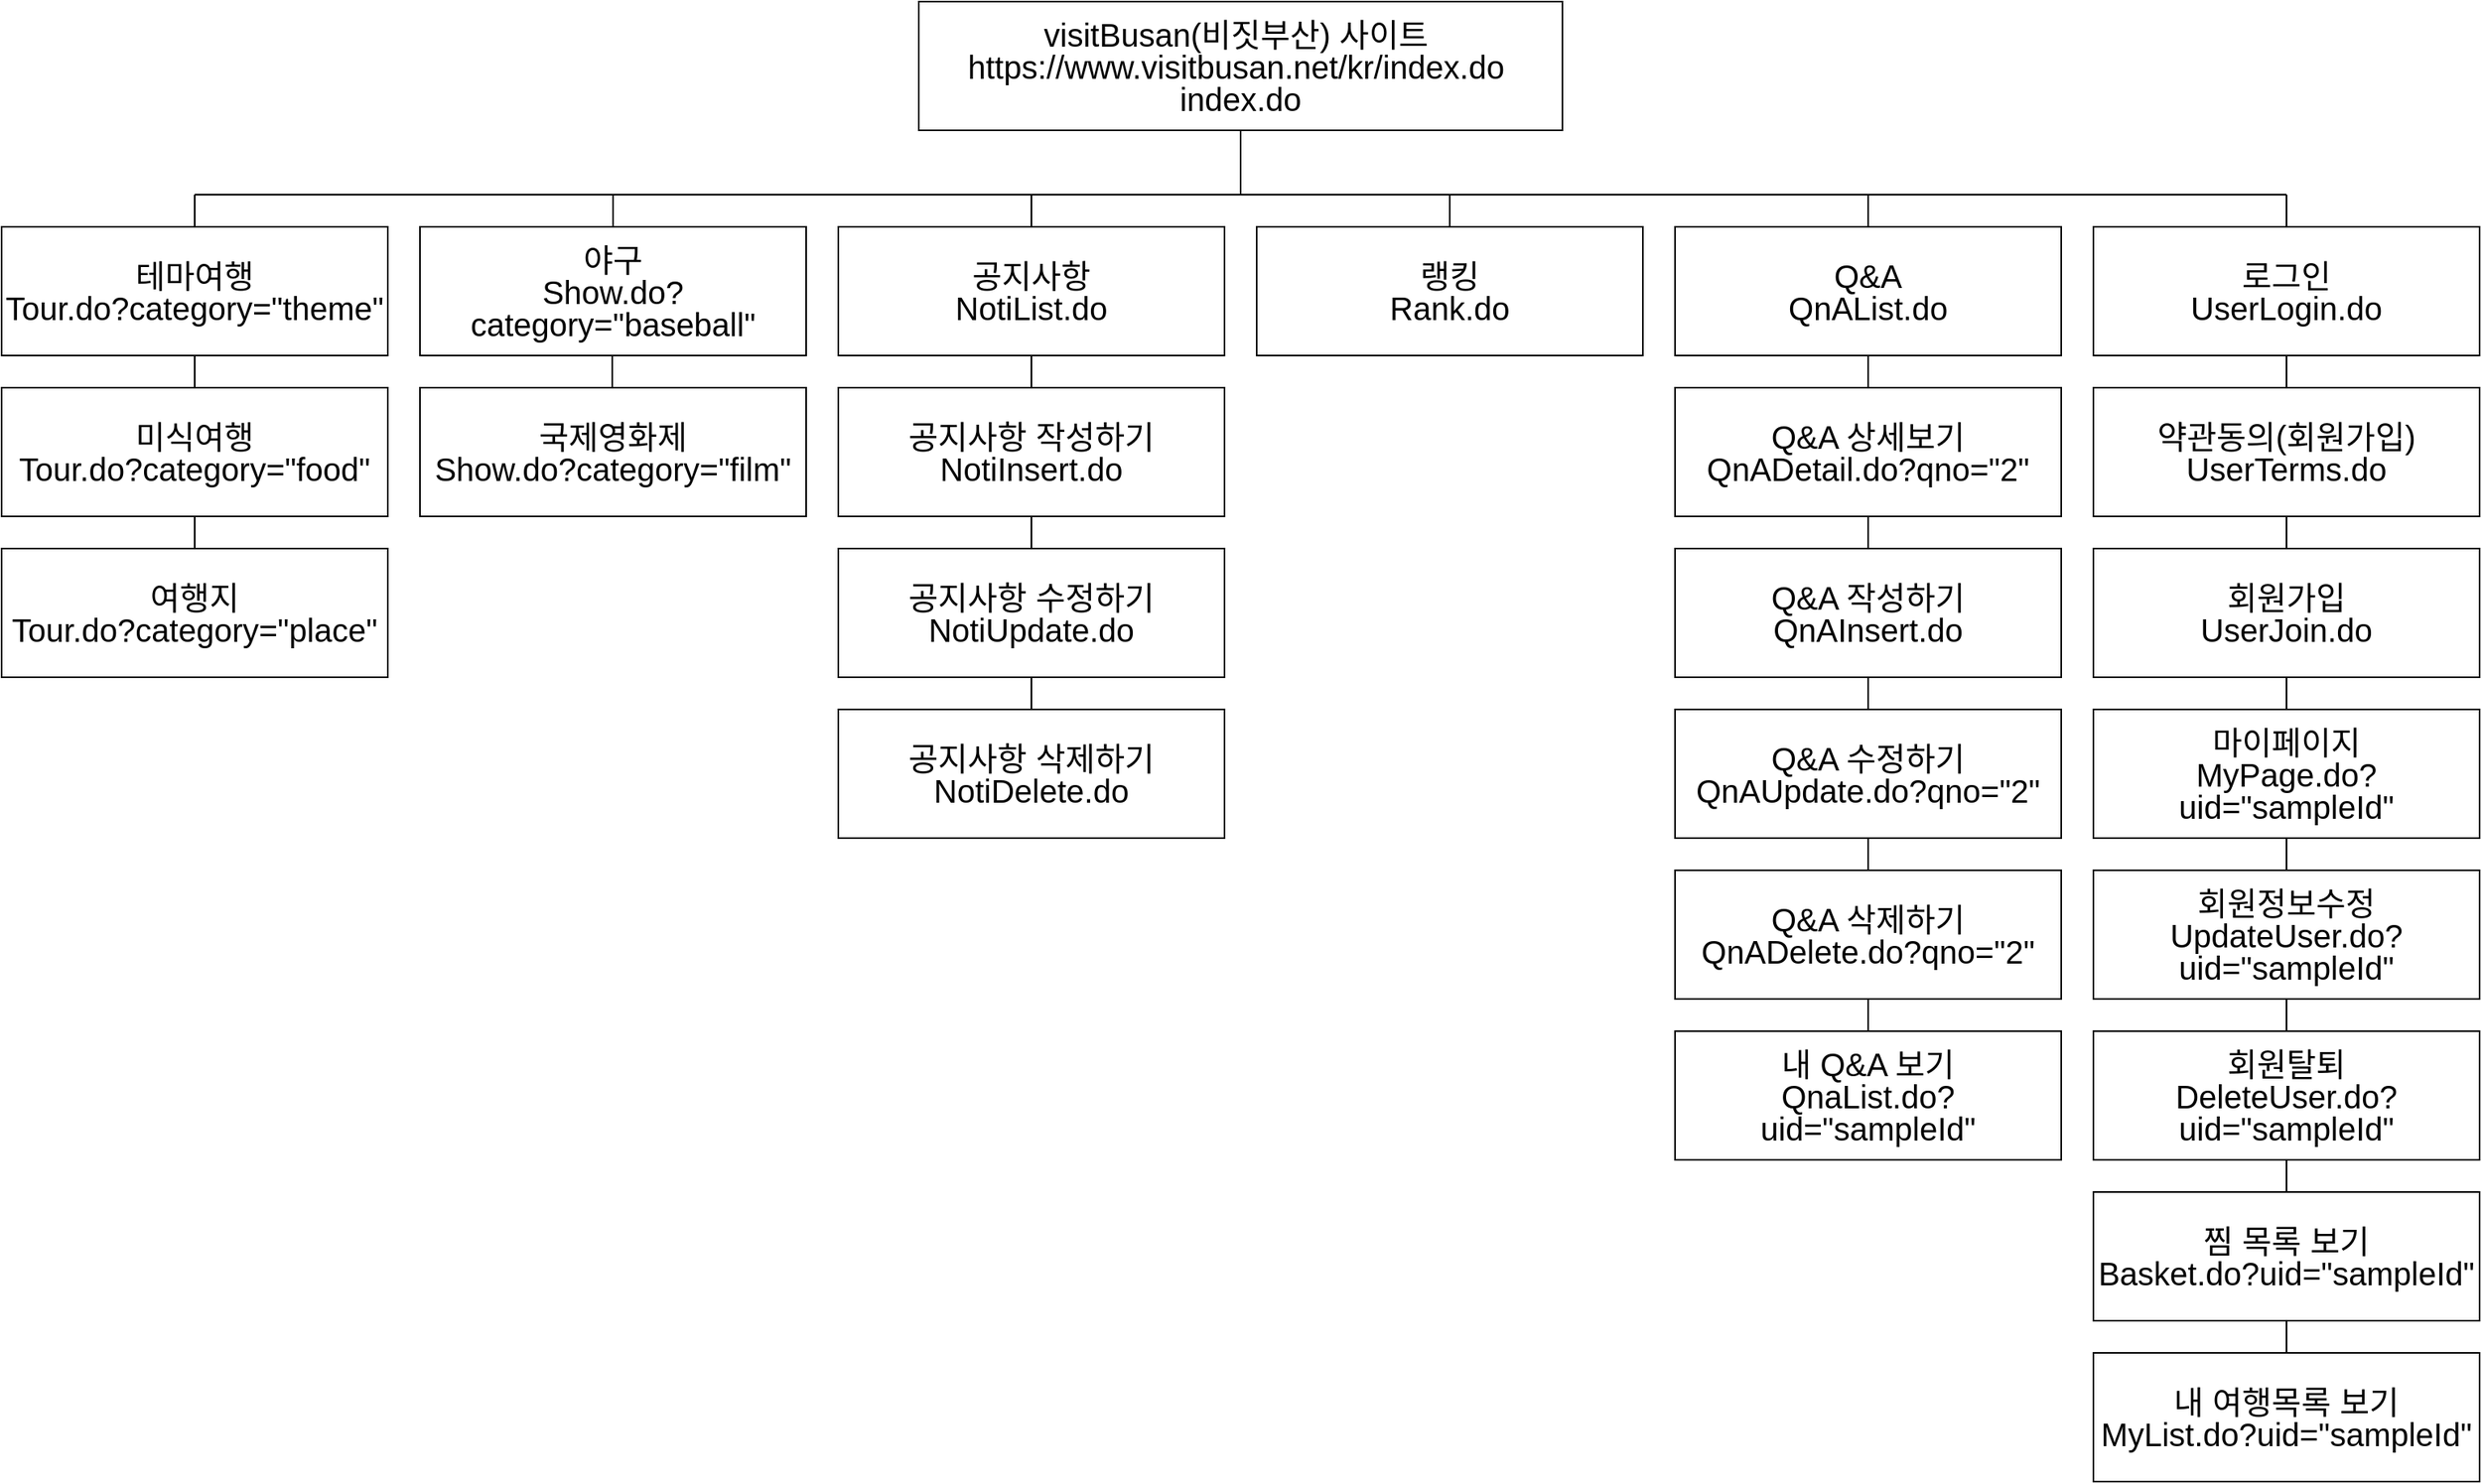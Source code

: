 <mxfile version="21.2.2" type="device">
  <diagram name="페이지-1" id="ILwJe-R39LQmXGecDIhm">
    <mxGraphModel dx="2987" dy="1965" grid="1" gridSize="10" guides="1" tooltips="1" connect="1" arrows="1" fold="1" page="1" pageScale="1" pageWidth="827" pageHeight="1169" math="0" shadow="0">
      <root>
        <mxCell id="0" />
        <mxCell id="1" parent="0" />
        <mxCell id="vG6tSXVW1lOoziyycAbv-1" value="&lt;p style=&quot;margin: 0px; line-height: 100%; font-size: 20px;&quot; align=&quot;center&quot;&gt;visitBusan(비짓부산) 사이트&amp;nbsp;&lt;/p&gt;&lt;p style=&quot;margin: 0px; line-height: 100%; font-size: 20px;&quot; align=&quot;center&quot;&gt;https://www.visitbusan.net/kr/index.do&amp;nbsp;&lt;/p&gt;&lt;p style=&quot;margin: 0px; line-height: 100%; font-size: 20px;&quot; align=&quot;center&quot;&gt;index.do&lt;br style=&quot;font-size: 20px;&quot;&gt;&lt;/p&gt;" style="rounded=0;whiteSpace=wrap;html=1;fontSize=20;" vertex="1" parent="1">
          <mxGeometry x="-620" y="40" width="400" height="80" as="geometry" />
        </mxCell>
        <mxCell id="vG6tSXVW1lOoziyycAbv-3" value="" style="endArrow=none;html=1;rounded=0;entryX=0.5;entryY=1;entryDx=0;entryDy=0;" edge="1" parent="1" target="vG6tSXVW1lOoziyycAbv-1">
          <mxGeometry width="50" height="50" relative="1" as="geometry">
            <mxPoint x="-420" y="160" as="sourcePoint" />
            <mxPoint x="-320" y="190" as="targetPoint" />
          </mxGeometry>
        </mxCell>
        <mxCell id="vG6tSXVW1lOoziyycAbv-4" value="" style="endArrow=none;html=1;rounded=0;" edge="1" parent="1">
          <mxGeometry width="50" height="50" relative="1" as="geometry">
            <mxPoint x="-1070" y="160" as="sourcePoint" />
            <mxPoint x="230" y="160" as="targetPoint" />
          </mxGeometry>
        </mxCell>
        <mxCell id="vG6tSXVW1lOoziyycAbv-5" value="" style="endArrow=none;html=1;rounded=0;" edge="1" parent="1">
          <mxGeometry width="50" height="50" relative="1" as="geometry">
            <mxPoint x="-1070" y="180" as="sourcePoint" />
            <mxPoint x="-1070" y="160" as="targetPoint" />
          </mxGeometry>
        </mxCell>
        <mxCell id="vG6tSXVW1lOoziyycAbv-7" value="" style="endArrow=none;html=1;rounded=0;entryX=0.5;entryY=1;entryDx=0;entryDy=0;exitX=0.5;exitY=0;exitDx=0;exitDy=0;" edge="1" parent="1" source="vG6tSXVW1lOoziyycAbv-10" target="vG6tSXVW1lOoziyycAbv-9">
          <mxGeometry width="50" height="50" relative="1" as="geometry">
            <mxPoint x="-1050" y="90" as="sourcePoint" />
            <mxPoint x="-1050" y="70" as="targetPoint" />
          </mxGeometry>
        </mxCell>
        <mxCell id="vG6tSXVW1lOoziyycAbv-9" value="&lt;p style=&quot;margin: 0px; line-height: 100%; font-size: 20px;&quot; align=&quot;center&quot;&gt;테마여행&lt;/p&gt;&lt;p style=&quot;margin: 0px; line-height: 100%;&quot; align=&quot;center&quot;&gt;Tour.do?category=&quot;theme&quot;&lt;br&gt;&lt;/p&gt;" style="rounded=0;whiteSpace=wrap;html=1;fontSize=20;" vertex="1" parent="1">
          <mxGeometry x="-1190" y="180" width="240" height="80" as="geometry" />
        </mxCell>
        <mxCell id="vG6tSXVW1lOoziyycAbv-10" value="&lt;p style=&quot;margin: 0px; line-height: 100%; font-size: 20px;&quot; align=&quot;center&quot;&gt;미식여행&lt;/p&gt;&lt;p style=&quot;margin: 0px; line-height: 100%;&quot; align=&quot;center&quot;&gt;Tour.do?category=&quot;food&quot;&lt;br&gt;&lt;/p&gt;" style="rounded=0;whiteSpace=wrap;html=1;fontSize=20;" vertex="1" parent="1">
          <mxGeometry x="-1190" y="280" width="240" height="80" as="geometry" />
        </mxCell>
        <mxCell id="vG6tSXVW1lOoziyycAbv-11" value="&lt;p style=&quot;margin: 0px; line-height: 100%; font-size: 20px;&quot; align=&quot;center&quot;&gt;여행지&lt;/p&gt;&lt;p style=&quot;margin: 0px; line-height: 100%;&quot; align=&quot;center&quot;&gt;Tour.do?category=&quot;place&quot;&lt;br&gt;&lt;/p&gt;" style="rounded=0;whiteSpace=wrap;html=1;fontSize=20;" vertex="1" parent="1">
          <mxGeometry x="-1190" y="380" width="240" height="80" as="geometry" />
        </mxCell>
        <mxCell id="vG6tSXVW1lOoziyycAbv-12" value="" style="endArrow=none;html=1;rounded=0;entryX=0.5;entryY=1;entryDx=0;entryDy=0;exitX=0.5;exitY=0;exitDx=0;exitDy=0;" edge="1" parent="1" source="vG6tSXVW1lOoziyycAbv-11" target="vG6tSXVW1lOoziyycAbv-10">
          <mxGeometry width="50" height="50" relative="1" as="geometry">
            <mxPoint x="-1060" y="290" as="sourcePoint" />
            <mxPoint x="-1060" y="270" as="targetPoint" />
          </mxGeometry>
        </mxCell>
        <mxCell id="vG6tSXVW1lOoziyycAbv-13" value="&lt;p style=&quot;margin: 0px; line-height: 100%;&quot; align=&quot;center&quot;&gt;야구&lt;/p&gt;&lt;p style=&quot;margin: 0px; line-height: 100%;&quot; align=&quot;center&quot;&gt;Show.do?category=&quot;baseball&quot;&lt;br&gt;&lt;/p&gt;" style="rounded=0;whiteSpace=wrap;html=1;fontSize=20;" vertex="1" parent="1">
          <mxGeometry x="-930" y="180" width="240" height="80" as="geometry" />
        </mxCell>
        <mxCell id="vG6tSXVW1lOoziyycAbv-14" value="" style="endArrow=none;html=1;rounded=0;exitX=0.5;exitY=0;exitDx=0;exitDy=0;" edge="1" parent="1" source="vG6tSXVW1lOoziyycAbv-13">
          <mxGeometry width="50" height="50" relative="1" as="geometry">
            <mxPoint x="-810.5" y="180" as="sourcePoint" />
            <mxPoint x="-810" y="160" as="targetPoint" />
          </mxGeometry>
        </mxCell>
        <mxCell id="vG6tSXVW1lOoziyycAbv-16" value="" style="endArrow=none;html=1;rounded=0;" edge="1" parent="1">
          <mxGeometry width="50" height="50" relative="1" as="geometry">
            <mxPoint x="-810.5" y="280" as="sourcePoint" />
            <mxPoint x="-810.5" y="260" as="targetPoint" />
          </mxGeometry>
        </mxCell>
        <mxCell id="vG6tSXVW1lOoziyycAbv-17" value="&lt;p style=&quot;margin: 0px; line-height: 100%;&quot; align=&quot;center&quot;&gt;국제영화제&lt;/p&gt;&lt;p style=&quot;margin: 0px; line-height: 100%;&quot; align=&quot;center&quot;&gt;Show.do?category=&quot;film&quot;&lt;br&gt;&lt;/p&gt;" style="rounded=0;whiteSpace=wrap;html=1;fontSize=20;" vertex="1" parent="1">
          <mxGeometry x="-930" y="280" width="240" height="80" as="geometry" />
        </mxCell>
        <mxCell id="vG6tSXVW1lOoziyycAbv-21" value="&lt;p style=&quot;margin: 0px; line-height: 100%;&quot; align=&quot;center&quot;&gt;공지사항&lt;/p&gt;&lt;p style=&quot;margin: 0px; line-height: 100%;&quot; align=&quot;center&quot;&gt;NotiList.do&lt;br&gt;&lt;/p&gt;" style="rounded=0;whiteSpace=wrap;html=1;fontSize=20;" vertex="1" parent="1">
          <mxGeometry x="-670" y="180" width="240" height="80" as="geometry" />
        </mxCell>
        <mxCell id="vG6tSXVW1lOoziyycAbv-22" value="" style="endArrow=none;html=1;rounded=0;exitX=0.5;exitY=0;exitDx=0;exitDy=0;" edge="1" parent="1" source="vG6tSXVW1lOoziyycAbv-21">
          <mxGeometry width="50" height="50" relative="1" as="geometry">
            <mxPoint x="-550.5" y="180" as="sourcePoint" />
            <mxPoint x="-550" y="160" as="targetPoint" />
          </mxGeometry>
        </mxCell>
        <mxCell id="vG6tSXVW1lOoziyycAbv-23" value="&lt;p style=&quot;margin: 0px; line-height: 100%;&quot; align=&quot;center&quot;&gt;공지사항 작성하기 NotiInsert.do&lt;br&gt;&lt;/p&gt;" style="rounded=0;whiteSpace=wrap;html=1;fontSize=20;" vertex="1" parent="1">
          <mxGeometry x="-670" y="280" width="240" height="80" as="geometry" />
        </mxCell>
        <mxCell id="vG6tSXVW1lOoziyycAbv-24" value="" style="endArrow=none;html=1;rounded=0;exitX=0.5;exitY=0;exitDx=0;exitDy=0;" edge="1" parent="1" source="vG6tSXVW1lOoziyycAbv-23">
          <mxGeometry width="50" height="50" relative="1" as="geometry">
            <mxPoint x="-550.5" y="280" as="sourcePoint" />
            <mxPoint x="-550" y="260" as="targetPoint" />
          </mxGeometry>
        </mxCell>
        <mxCell id="vG6tSXVW1lOoziyycAbv-25" value="&lt;p style=&quot;margin: 0px; line-height: 100%;&quot; align=&quot;center&quot;&gt;공지사항 수정하기 NotiUpdate.do&lt;br&gt;&lt;/p&gt;" style="rounded=0;whiteSpace=wrap;html=1;fontSize=20;" vertex="1" parent="1">
          <mxGeometry x="-670" y="380" width="240" height="80" as="geometry" />
        </mxCell>
        <mxCell id="vG6tSXVW1lOoziyycAbv-26" value="" style="endArrow=none;html=1;rounded=0;exitX=0.5;exitY=0;exitDx=0;exitDy=0;" edge="1" parent="1" source="vG6tSXVW1lOoziyycAbv-25">
          <mxGeometry width="50" height="50" relative="1" as="geometry">
            <mxPoint x="-550.5" y="380" as="sourcePoint" />
            <mxPoint x="-550" y="360" as="targetPoint" />
          </mxGeometry>
        </mxCell>
        <mxCell id="vG6tSXVW1lOoziyycAbv-27" value="&lt;p style=&quot;margin: 0px; line-height: 100%;&quot; align=&quot;center&quot;&gt;공지사항 삭제하기	NotiDelete.do&lt;br&gt;&lt;/p&gt;" style="rounded=0;whiteSpace=wrap;html=1;fontSize=20;" vertex="1" parent="1">
          <mxGeometry x="-670" y="480" width="240" height="80" as="geometry" />
        </mxCell>
        <mxCell id="vG6tSXVW1lOoziyycAbv-28" value="" style="endArrow=none;html=1;rounded=0;exitX=0.5;exitY=0;exitDx=0;exitDy=0;" edge="1" parent="1" source="vG6tSXVW1lOoziyycAbv-27">
          <mxGeometry width="50" height="50" relative="1" as="geometry">
            <mxPoint x="-550.5" y="480" as="sourcePoint" />
            <mxPoint x="-550" y="460" as="targetPoint" />
          </mxGeometry>
        </mxCell>
        <mxCell id="vG6tSXVW1lOoziyycAbv-29" value="&lt;p style=&quot;margin: 0px; line-height: 100%;&quot; align=&quot;center&quot;&gt;랭킹	&lt;/p&gt;&lt;p style=&quot;margin: 0px; line-height: 100%;&quot; align=&quot;center&quot;&gt;Rank.do&lt;br&gt;&lt;/p&gt;" style="rounded=0;whiteSpace=wrap;html=1;fontSize=20;" vertex="1" parent="1">
          <mxGeometry x="-410" y="180" width="240" height="80" as="geometry" />
        </mxCell>
        <mxCell id="vG6tSXVW1lOoziyycAbv-30" value="" style="endArrow=none;html=1;rounded=0;exitX=0.5;exitY=0;exitDx=0;exitDy=0;" edge="1" parent="1" source="vG6tSXVW1lOoziyycAbv-29">
          <mxGeometry width="50" height="50" relative="1" as="geometry">
            <mxPoint x="-290.5" y="180" as="sourcePoint" />
            <mxPoint x="-290" y="160" as="targetPoint" />
          </mxGeometry>
        </mxCell>
        <mxCell id="vG6tSXVW1lOoziyycAbv-32" value="&lt;p style=&quot;margin: 0px; line-height: 100%;&quot; align=&quot;center&quot;&gt;Q&amp;amp;A&lt;/p&gt;&lt;p style=&quot;margin: 0px; line-height: 100%;&quot; align=&quot;center&quot;&gt;QnAList.do&lt;br&gt;&lt;/p&gt;" style="rounded=0;whiteSpace=wrap;html=1;fontSize=20;" vertex="1" parent="1">
          <mxGeometry x="-150" y="180" width="240" height="80" as="geometry" />
        </mxCell>
        <mxCell id="vG6tSXVW1lOoziyycAbv-33" value="" style="endArrow=none;html=1;rounded=0;exitX=0.5;exitY=0;exitDx=0;exitDy=0;" edge="1" parent="1" source="vG6tSXVW1lOoziyycAbv-32">
          <mxGeometry width="50" height="50" relative="1" as="geometry">
            <mxPoint x="-30.5" y="180" as="sourcePoint" />
            <mxPoint x="-30" y="160" as="targetPoint" />
          </mxGeometry>
        </mxCell>
        <mxCell id="vG6tSXVW1lOoziyycAbv-34" value="&lt;p style=&quot;margin: 0px; line-height: 100%;&quot; align=&quot;center&quot;&gt;Q&amp;amp;A 상세보기QnADetail.do?qno=&quot;2&quot;&lt;br&gt;&lt;/p&gt;" style="rounded=0;whiteSpace=wrap;html=1;fontSize=20;" vertex="1" parent="1">
          <mxGeometry x="-150" y="280" width="240" height="80" as="geometry" />
        </mxCell>
        <mxCell id="vG6tSXVW1lOoziyycAbv-35" value="" style="endArrow=none;html=1;rounded=0;exitX=0.5;exitY=0;exitDx=0;exitDy=0;" edge="1" parent="1" source="vG6tSXVW1lOoziyycAbv-34">
          <mxGeometry width="50" height="50" relative="1" as="geometry">
            <mxPoint x="-30.5" y="280" as="sourcePoint" />
            <mxPoint x="-30" y="260" as="targetPoint" />
          </mxGeometry>
        </mxCell>
        <mxCell id="vG6tSXVW1lOoziyycAbv-36" value="&lt;p style=&quot;margin: 0px; line-height: 100%;&quot; align=&quot;center&quot;&gt;Q&amp;amp;A 작성하기QnAInsert.do&lt;br&gt;&lt;/p&gt;" style="rounded=0;whiteSpace=wrap;html=1;fontSize=20;" vertex="1" parent="1">
          <mxGeometry x="-150" y="380" width="240" height="80" as="geometry" />
        </mxCell>
        <mxCell id="vG6tSXVW1lOoziyycAbv-37" value="" style="endArrow=none;html=1;rounded=0;exitX=0.5;exitY=0;exitDx=0;exitDy=0;" edge="1" parent="1" source="vG6tSXVW1lOoziyycAbv-36">
          <mxGeometry width="50" height="50" relative="1" as="geometry">
            <mxPoint x="-30.5" y="380" as="sourcePoint" />
            <mxPoint x="-30" y="360" as="targetPoint" />
          </mxGeometry>
        </mxCell>
        <mxCell id="vG6tSXVW1lOoziyycAbv-38" value="&lt;p style=&quot;margin: 0px; line-height: 100%;&quot; align=&quot;center&quot;&gt;Q&amp;amp;A 수정하기 QnAUpdate.do?qno=&quot;2&quot;&lt;br&gt;&lt;/p&gt;" style="rounded=0;whiteSpace=wrap;html=1;fontSize=20;" vertex="1" parent="1">
          <mxGeometry x="-150" y="480" width="240" height="80" as="geometry" />
        </mxCell>
        <mxCell id="vG6tSXVW1lOoziyycAbv-39" value="" style="endArrow=none;html=1;rounded=0;exitX=0.5;exitY=0;exitDx=0;exitDy=0;" edge="1" parent="1" source="vG6tSXVW1lOoziyycAbv-38">
          <mxGeometry width="50" height="50" relative="1" as="geometry">
            <mxPoint x="-30.5" y="480" as="sourcePoint" />
            <mxPoint x="-30" y="460" as="targetPoint" />
          </mxGeometry>
        </mxCell>
        <mxCell id="vG6tSXVW1lOoziyycAbv-41" value="&lt;p style=&quot;margin: 0px; line-height: 100%;&quot; align=&quot;center&quot;&gt;Q&amp;amp;A 삭제하기QnADelete.do?qno=&quot;2&quot;&lt;br&gt;&lt;/p&gt;" style="rounded=0;whiteSpace=wrap;html=1;fontSize=20;" vertex="1" parent="1">
          <mxGeometry x="-150" y="580" width="240" height="80" as="geometry" />
        </mxCell>
        <mxCell id="vG6tSXVW1lOoziyycAbv-42" value="" style="endArrow=none;html=1;rounded=0;exitX=0.5;exitY=0;exitDx=0;exitDy=0;" edge="1" parent="1" source="vG6tSXVW1lOoziyycAbv-41">
          <mxGeometry width="50" height="50" relative="1" as="geometry">
            <mxPoint x="-30.5" y="580" as="sourcePoint" />
            <mxPoint x="-30" y="560" as="targetPoint" />
          </mxGeometry>
        </mxCell>
        <mxCell id="vG6tSXVW1lOoziyycAbv-45" value="&lt;p style=&quot;margin: 0px; line-height: 100%;&quot; align=&quot;center&quot;&gt;로그인&lt;/p&gt;&lt;p style=&quot;margin: 0px; line-height: 100%;&quot; align=&quot;center&quot;&gt;UserLogin.do&lt;br&gt;&lt;/p&gt;" style="rounded=0;whiteSpace=wrap;html=1;fontSize=20;" vertex="1" parent="1">
          <mxGeometry x="110" y="180" width="240" height="80" as="geometry" />
        </mxCell>
        <mxCell id="vG6tSXVW1lOoziyycAbv-46" value="" style="endArrow=none;html=1;rounded=0;exitX=0.5;exitY=0;exitDx=0;exitDy=0;" edge="1" parent="1" source="vG6tSXVW1lOoziyycAbv-45">
          <mxGeometry width="50" height="50" relative="1" as="geometry">
            <mxPoint x="229.5" y="180" as="sourcePoint" />
            <mxPoint x="230" y="160" as="targetPoint" />
          </mxGeometry>
        </mxCell>
        <mxCell id="vG6tSXVW1lOoziyycAbv-47" value="&lt;p style=&quot;margin: 0px; line-height: 100%;&quot; align=&quot;center&quot;&gt;약관동의(회원가입)&lt;/p&gt;&lt;p style=&quot;margin: 0px; line-height: 100%;&quot; align=&quot;center&quot;&gt;UserTerms.do&lt;br&gt;&lt;/p&gt;" style="rounded=0;whiteSpace=wrap;html=1;fontSize=20;" vertex="1" parent="1">
          <mxGeometry x="110" y="280" width="240" height="80" as="geometry" />
        </mxCell>
        <mxCell id="vG6tSXVW1lOoziyycAbv-48" value="" style="endArrow=none;html=1;rounded=0;exitX=0.5;exitY=0;exitDx=0;exitDy=0;" edge="1" parent="1" source="vG6tSXVW1lOoziyycAbv-47">
          <mxGeometry width="50" height="50" relative="1" as="geometry">
            <mxPoint x="229.5" y="280" as="sourcePoint" />
            <mxPoint x="230" y="260" as="targetPoint" />
          </mxGeometry>
        </mxCell>
        <mxCell id="vG6tSXVW1lOoziyycAbv-49" value="&lt;p style=&quot;margin: 0px; line-height: 100%;&quot; align=&quot;center&quot;&gt;회원가입&lt;/p&gt;&lt;p style=&quot;margin: 0px; line-height: 100%;&quot; align=&quot;center&quot;&gt;UserJoin.do&lt;br&gt;&lt;/p&gt;" style="rounded=0;whiteSpace=wrap;html=1;fontSize=20;" vertex="1" parent="1">
          <mxGeometry x="110" y="380" width="240" height="80" as="geometry" />
        </mxCell>
        <mxCell id="vG6tSXVW1lOoziyycAbv-50" value="" style="endArrow=none;html=1;rounded=0;exitX=0.5;exitY=0;exitDx=0;exitDy=0;" edge="1" parent="1" source="vG6tSXVW1lOoziyycAbv-49">
          <mxGeometry width="50" height="50" relative="1" as="geometry">
            <mxPoint x="229.5" y="380" as="sourcePoint" />
            <mxPoint x="230" y="360" as="targetPoint" />
          </mxGeometry>
        </mxCell>
        <mxCell id="vG6tSXVW1lOoziyycAbv-51" value="&lt;p style=&quot;margin: 0px; line-height: 100%;&quot; align=&quot;center&quot;&gt;마이페이지&lt;/p&gt;&lt;p style=&quot;margin: 0px; line-height: 100%;&quot; align=&quot;center&quot;&gt;MyPage.do?uid=&quot;sampleId&quot;&lt;br&gt;&lt;/p&gt;" style="rounded=0;whiteSpace=wrap;html=1;fontSize=20;" vertex="1" parent="1">
          <mxGeometry x="110" y="480" width="240" height="80" as="geometry" />
        </mxCell>
        <mxCell id="vG6tSXVW1lOoziyycAbv-52" value="" style="endArrow=none;html=1;rounded=0;exitX=0.5;exitY=0;exitDx=0;exitDy=0;" edge="1" parent="1" source="vG6tSXVW1lOoziyycAbv-51">
          <mxGeometry width="50" height="50" relative="1" as="geometry">
            <mxPoint x="229.5" y="480" as="sourcePoint" />
            <mxPoint x="230" y="460" as="targetPoint" />
          </mxGeometry>
        </mxCell>
        <mxCell id="vG6tSXVW1lOoziyycAbv-53" value="&lt;p style=&quot;margin: 0px; line-height: 100%;&quot; align=&quot;center&quot;&gt;회원정보수정UpdateUser.do?uid=&quot;sampleId&quot;&lt;br&gt;&lt;/p&gt;" style="rounded=0;whiteSpace=wrap;html=1;fontSize=20;" vertex="1" parent="1">
          <mxGeometry x="110" y="580" width="240" height="80" as="geometry" />
        </mxCell>
        <mxCell id="vG6tSXVW1lOoziyycAbv-54" value="" style="endArrow=none;html=1;rounded=0;exitX=0.5;exitY=0;exitDx=0;exitDy=0;" edge="1" parent="1" source="vG6tSXVW1lOoziyycAbv-53">
          <mxGeometry width="50" height="50" relative="1" as="geometry">
            <mxPoint x="229.5" y="580" as="sourcePoint" />
            <mxPoint x="230" y="560" as="targetPoint" />
          </mxGeometry>
        </mxCell>
        <mxCell id="vG6tSXVW1lOoziyycAbv-55" value="&lt;p style=&quot;margin: 0px; line-height: 100%;&quot; align=&quot;center&quot;&gt;회원탈퇴&lt;/p&gt;&lt;p style=&quot;margin: 0px; line-height: 100%;&quot; align=&quot;center&quot;&gt;DeleteUser.do?uid=&quot;sampleId&quot;&lt;br&gt;&lt;/p&gt;" style="rounded=0;whiteSpace=wrap;html=1;fontSize=20;" vertex="1" parent="1">
          <mxGeometry x="110" y="680" width="240" height="80" as="geometry" />
        </mxCell>
        <mxCell id="vG6tSXVW1lOoziyycAbv-56" value="" style="endArrow=none;html=1;rounded=0;exitX=0.5;exitY=0;exitDx=0;exitDy=0;" edge="1" parent="1" source="vG6tSXVW1lOoziyycAbv-55">
          <mxGeometry width="50" height="50" relative="1" as="geometry">
            <mxPoint x="229.5" y="680" as="sourcePoint" />
            <mxPoint x="230" y="660" as="targetPoint" />
          </mxGeometry>
        </mxCell>
        <mxCell id="vG6tSXVW1lOoziyycAbv-57" value="&lt;p style=&quot;margin: 0px; line-height: 100%;&quot; align=&quot;center&quot;&gt;내 Q&amp;amp;A 보기&lt;/p&gt;&lt;p style=&quot;margin: 0px; line-height: 100%;&quot; align=&quot;center&quot;&gt;QnaList.do?uid=&quot;sampleId&quot;&lt;br&gt;&lt;/p&gt;" style="rounded=0;whiteSpace=wrap;html=1;fontSize=20;" vertex="1" parent="1">
          <mxGeometry x="-150" y="680" width="240" height="80" as="geometry" />
        </mxCell>
        <mxCell id="vG6tSXVW1lOoziyycAbv-58" value="" style="endArrow=none;html=1;rounded=0;exitX=0.5;exitY=0;exitDx=0;exitDy=0;" edge="1" parent="1" source="vG6tSXVW1lOoziyycAbv-57">
          <mxGeometry width="50" height="50" relative="1" as="geometry">
            <mxPoint x="-30.5" y="680" as="sourcePoint" />
            <mxPoint x="-30" y="660" as="targetPoint" />
          </mxGeometry>
        </mxCell>
        <mxCell id="vG6tSXVW1lOoziyycAbv-59" value="&lt;p style=&quot;margin: 0px; line-height: 100%;&quot; align=&quot;center&quot;&gt;찜 목록 보기&lt;/p&gt;&lt;p style=&quot;margin: 0px; line-height: 100%;&quot; align=&quot;center&quot;&gt;Basket.do?uid=&quot;sampleId&quot;&lt;/p&gt;" style="rounded=0;whiteSpace=wrap;html=1;fontSize=20;" vertex="1" parent="1">
          <mxGeometry x="110" y="780" width="240" height="80" as="geometry" />
        </mxCell>
        <mxCell id="vG6tSXVW1lOoziyycAbv-60" value="" style="endArrow=none;html=1;rounded=0;exitX=0.5;exitY=0;exitDx=0;exitDy=0;" edge="1" parent="1" source="vG6tSXVW1lOoziyycAbv-59">
          <mxGeometry width="50" height="50" relative="1" as="geometry">
            <mxPoint x="229.5" y="780" as="sourcePoint" />
            <mxPoint x="230" y="760" as="targetPoint" />
          </mxGeometry>
        </mxCell>
        <mxCell id="vG6tSXVW1lOoziyycAbv-61" value="&lt;p style=&quot;margin: 0px; line-height: 100%;&quot; align=&quot;center&quot;&gt;내 여행목록 보기&lt;br&gt;&lt;/p&gt;&lt;p style=&quot;margin: 0px; line-height: 100%;&quot; align=&quot;center&quot;&gt;MyList.do?uid=&quot;sampleId&quot;&lt;/p&gt;" style="rounded=0;whiteSpace=wrap;html=1;fontSize=20;" vertex="1" parent="1">
          <mxGeometry x="110" y="880" width="240" height="80" as="geometry" />
        </mxCell>
        <mxCell id="vG6tSXVW1lOoziyycAbv-62" value="" style="endArrow=none;html=1;rounded=0;exitX=0.5;exitY=0;exitDx=0;exitDy=0;" edge="1" parent="1" source="vG6tSXVW1lOoziyycAbv-61">
          <mxGeometry width="50" height="50" relative="1" as="geometry">
            <mxPoint x="229.5" y="880" as="sourcePoint" />
            <mxPoint x="230" y="860" as="targetPoint" />
          </mxGeometry>
        </mxCell>
      </root>
    </mxGraphModel>
  </diagram>
</mxfile>
